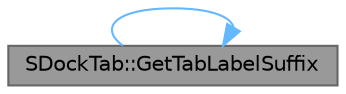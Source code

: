 digraph "SDockTab::GetTabLabelSuffix"
{
 // INTERACTIVE_SVG=YES
 // LATEX_PDF_SIZE
  bgcolor="transparent";
  edge [fontname=Helvetica,fontsize=10,labelfontname=Helvetica,labelfontsize=10];
  node [fontname=Helvetica,fontsize=10,shape=box,height=0.2,width=0.4];
  rankdir="LR";
  Node1 [id="Node000001",label="SDockTab::GetTabLabelSuffix",height=0.2,width=0.4,color="gray40", fillcolor="grey60", style="filled", fontcolor="black",tooltip="Get Label Suffix."];
  Node1 -> Node1 [id="edge1_Node000001_Node000001",color="steelblue1",style="solid",tooltip=" "];
}
